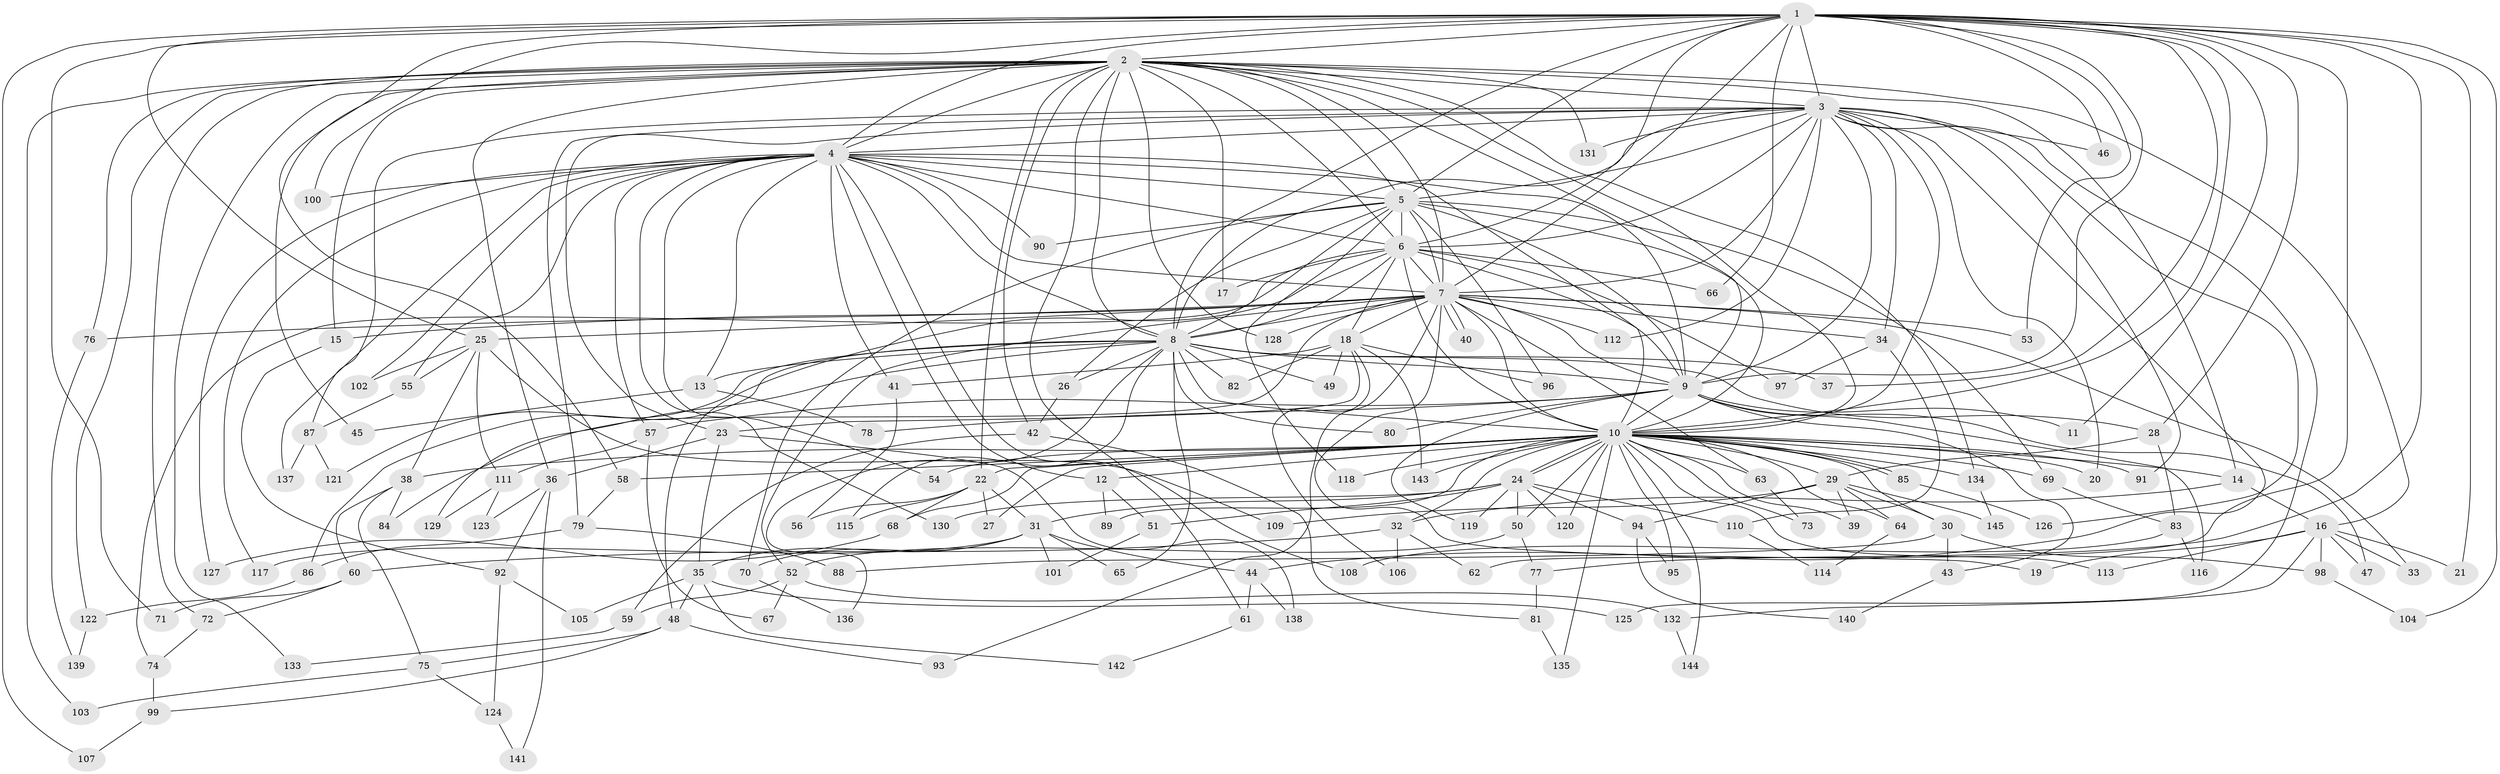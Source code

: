 // coarse degree distribution, {22: 0.01818181818181818, 36: 0.00909090909090909, 21: 0.00909090909090909, 12: 0.02727272727272727, 25: 0.00909090909090909, 33: 0.00909090909090909, 2: 0.5, 5: 0.02727272727272727, 6: 0.02727272727272727, 9: 0.01818181818181818, 10: 0.00909090909090909, 7: 0.02727272727272727, 3: 0.16363636363636364, 8: 0.00909090909090909, 4: 0.10909090909090909, 1: 0.02727272727272727}
// Generated by graph-tools (version 1.1) at 2025/41/03/06/25 10:41:43]
// undirected, 145 vertices, 315 edges
graph export_dot {
graph [start="1"]
  node [color=gray90,style=filled];
  1;
  2;
  3;
  4;
  5;
  6;
  7;
  8;
  9;
  10;
  11;
  12;
  13;
  14;
  15;
  16;
  17;
  18;
  19;
  20;
  21;
  22;
  23;
  24;
  25;
  26;
  27;
  28;
  29;
  30;
  31;
  32;
  33;
  34;
  35;
  36;
  37;
  38;
  39;
  40;
  41;
  42;
  43;
  44;
  45;
  46;
  47;
  48;
  49;
  50;
  51;
  52;
  53;
  54;
  55;
  56;
  57;
  58;
  59;
  60;
  61;
  62;
  63;
  64;
  65;
  66;
  67;
  68;
  69;
  70;
  71;
  72;
  73;
  74;
  75;
  76;
  77;
  78;
  79;
  80;
  81;
  82;
  83;
  84;
  85;
  86;
  87;
  88;
  89;
  90;
  91;
  92;
  93;
  94;
  95;
  96;
  97;
  98;
  99;
  100;
  101;
  102;
  103;
  104;
  105;
  106;
  107;
  108;
  109;
  110;
  111;
  112;
  113;
  114;
  115;
  116;
  117;
  118;
  119;
  120;
  121;
  122;
  123;
  124;
  125;
  126;
  127;
  128;
  129;
  130;
  131;
  132;
  133;
  134;
  135;
  136;
  137;
  138;
  139;
  140;
  141;
  142;
  143;
  144;
  145;
  1 -- 2;
  1 -- 3;
  1 -- 4;
  1 -- 5;
  1 -- 6;
  1 -- 7;
  1 -- 8;
  1 -- 9;
  1 -- 10;
  1 -- 11;
  1 -- 21;
  1 -- 25;
  1 -- 28;
  1 -- 37;
  1 -- 46;
  1 -- 53;
  1 -- 58;
  1 -- 62;
  1 -- 66;
  1 -- 71;
  1 -- 77;
  1 -- 100;
  1 -- 104;
  1 -- 107;
  2 -- 3;
  2 -- 4;
  2 -- 5;
  2 -- 6;
  2 -- 7;
  2 -- 8;
  2 -- 9;
  2 -- 10;
  2 -- 14;
  2 -- 15;
  2 -- 16;
  2 -- 17;
  2 -- 22;
  2 -- 36;
  2 -- 42;
  2 -- 45;
  2 -- 61;
  2 -- 72;
  2 -- 76;
  2 -- 103;
  2 -- 122;
  2 -- 128;
  2 -- 131;
  2 -- 133;
  2 -- 134;
  3 -- 4;
  3 -- 5;
  3 -- 6;
  3 -- 7;
  3 -- 8;
  3 -- 9;
  3 -- 10;
  3 -- 20;
  3 -- 23;
  3 -- 34;
  3 -- 44;
  3 -- 46;
  3 -- 79;
  3 -- 87;
  3 -- 91;
  3 -- 112;
  3 -- 125;
  3 -- 126;
  3 -- 131;
  4 -- 5;
  4 -- 6;
  4 -- 7;
  4 -- 8;
  4 -- 9;
  4 -- 10;
  4 -- 12;
  4 -- 13;
  4 -- 41;
  4 -- 54;
  4 -- 55;
  4 -- 57;
  4 -- 90;
  4 -- 100;
  4 -- 102;
  4 -- 108;
  4 -- 117;
  4 -- 127;
  4 -- 130;
  4 -- 137;
  5 -- 6;
  5 -- 7;
  5 -- 8;
  5 -- 9;
  5 -- 10;
  5 -- 26;
  5 -- 69;
  5 -- 70;
  5 -- 90;
  5 -- 96;
  5 -- 118;
  6 -- 7;
  6 -- 8;
  6 -- 9;
  6 -- 10;
  6 -- 17;
  6 -- 18;
  6 -- 48;
  6 -- 66;
  6 -- 74;
  6 -- 97;
  7 -- 8;
  7 -- 9;
  7 -- 10;
  7 -- 15;
  7 -- 18;
  7 -- 19;
  7 -- 25;
  7 -- 33;
  7 -- 34;
  7 -- 40;
  7 -- 40;
  7 -- 52;
  7 -- 53;
  7 -- 63;
  7 -- 76;
  7 -- 84;
  7 -- 93;
  7 -- 112;
  7 -- 128;
  8 -- 9;
  8 -- 10;
  8 -- 13;
  8 -- 26;
  8 -- 28;
  8 -- 37;
  8 -- 49;
  8 -- 65;
  8 -- 80;
  8 -- 82;
  8 -- 86;
  8 -- 115;
  8 -- 121;
  8 -- 129;
  8 -- 136;
  9 -- 10;
  9 -- 11;
  9 -- 43;
  9 -- 47;
  9 -- 57;
  9 -- 78;
  9 -- 80;
  9 -- 116;
  9 -- 119;
  10 -- 12;
  10 -- 14;
  10 -- 20;
  10 -- 22;
  10 -- 24;
  10 -- 24;
  10 -- 27;
  10 -- 29;
  10 -- 30;
  10 -- 32;
  10 -- 38;
  10 -- 39;
  10 -- 50;
  10 -- 54;
  10 -- 58;
  10 -- 63;
  10 -- 64;
  10 -- 68;
  10 -- 69;
  10 -- 73;
  10 -- 85;
  10 -- 85;
  10 -- 89;
  10 -- 91;
  10 -- 95;
  10 -- 113;
  10 -- 118;
  10 -- 120;
  10 -- 134;
  10 -- 135;
  10 -- 143;
  10 -- 144;
  12 -- 51;
  12 -- 89;
  13 -- 45;
  13 -- 78;
  14 -- 16;
  14 -- 32;
  15 -- 92;
  16 -- 19;
  16 -- 21;
  16 -- 33;
  16 -- 47;
  16 -- 98;
  16 -- 113;
  16 -- 132;
  18 -- 23;
  18 -- 41;
  18 -- 49;
  18 -- 82;
  18 -- 96;
  18 -- 106;
  18 -- 143;
  22 -- 27;
  22 -- 31;
  22 -- 56;
  22 -- 68;
  22 -- 115;
  23 -- 35;
  23 -- 36;
  23 -- 138;
  24 -- 31;
  24 -- 50;
  24 -- 51;
  24 -- 94;
  24 -- 110;
  24 -- 119;
  24 -- 120;
  24 -- 130;
  25 -- 38;
  25 -- 55;
  25 -- 102;
  25 -- 109;
  25 -- 111;
  26 -- 42;
  28 -- 29;
  28 -- 83;
  29 -- 30;
  29 -- 39;
  29 -- 64;
  29 -- 94;
  29 -- 109;
  29 -- 145;
  30 -- 43;
  30 -- 88;
  30 -- 98;
  31 -- 35;
  31 -- 44;
  31 -- 65;
  31 -- 70;
  31 -- 101;
  31 -- 117;
  32 -- 60;
  32 -- 62;
  32 -- 106;
  34 -- 97;
  34 -- 110;
  35 -- 48;
  35 -- 105;
  35 -- 125;
  35 -- 142;
  36 -- 92;
  36 -- 123;
  36 -- 141;
  38 -- 60;
  38 -- 75;
  38 -- 84;
  41 -- 56;
  42 -- 59;
  42 -- 81;
  43 -- 140;
  44 -- 61;
  44 -- 138;
  48 -- 75;
  48 -- 93;
  48 -- 99;
  50 -- 52;
  50 -- 77;
  51 -- 101;
  52 -- 59;
  52 -- 67;
  52 -- 132;
  55 -- 87;
  57 -- 67;
  57 -- 111;
  58 -- 79;
  59 -- 133;
  60 -- 71;
  60 -- 72;
  61 -- 142;
  63 -- 73;
  64 -- 114;
  68 -- 127;
  69 -- 83;
  70 -- 136;
  72 -- 74;
  74 -- 99;
  75 -- 103;
  75 -- 124;
  76 -- 139;
  77 -- 81;
  79 -- 86;
  79 -- 88;
  81 -- 135;
  83 -- 108;
  83 -- 116;
  85 -- 126;
  86 -- 122;
  87 -- 121;
  87 -- 137;
  92 -- 105;
  92 -- 124;
  94 -- 95;
  94 -- 140;
  98 -- 104;
  99 -- 107;
  110 -- 114;
  111 -- 123;
  111 -- 129;
  122 -- 139;
  124 -- 141;
  132 -- 144;
  134 -- 145;
}
